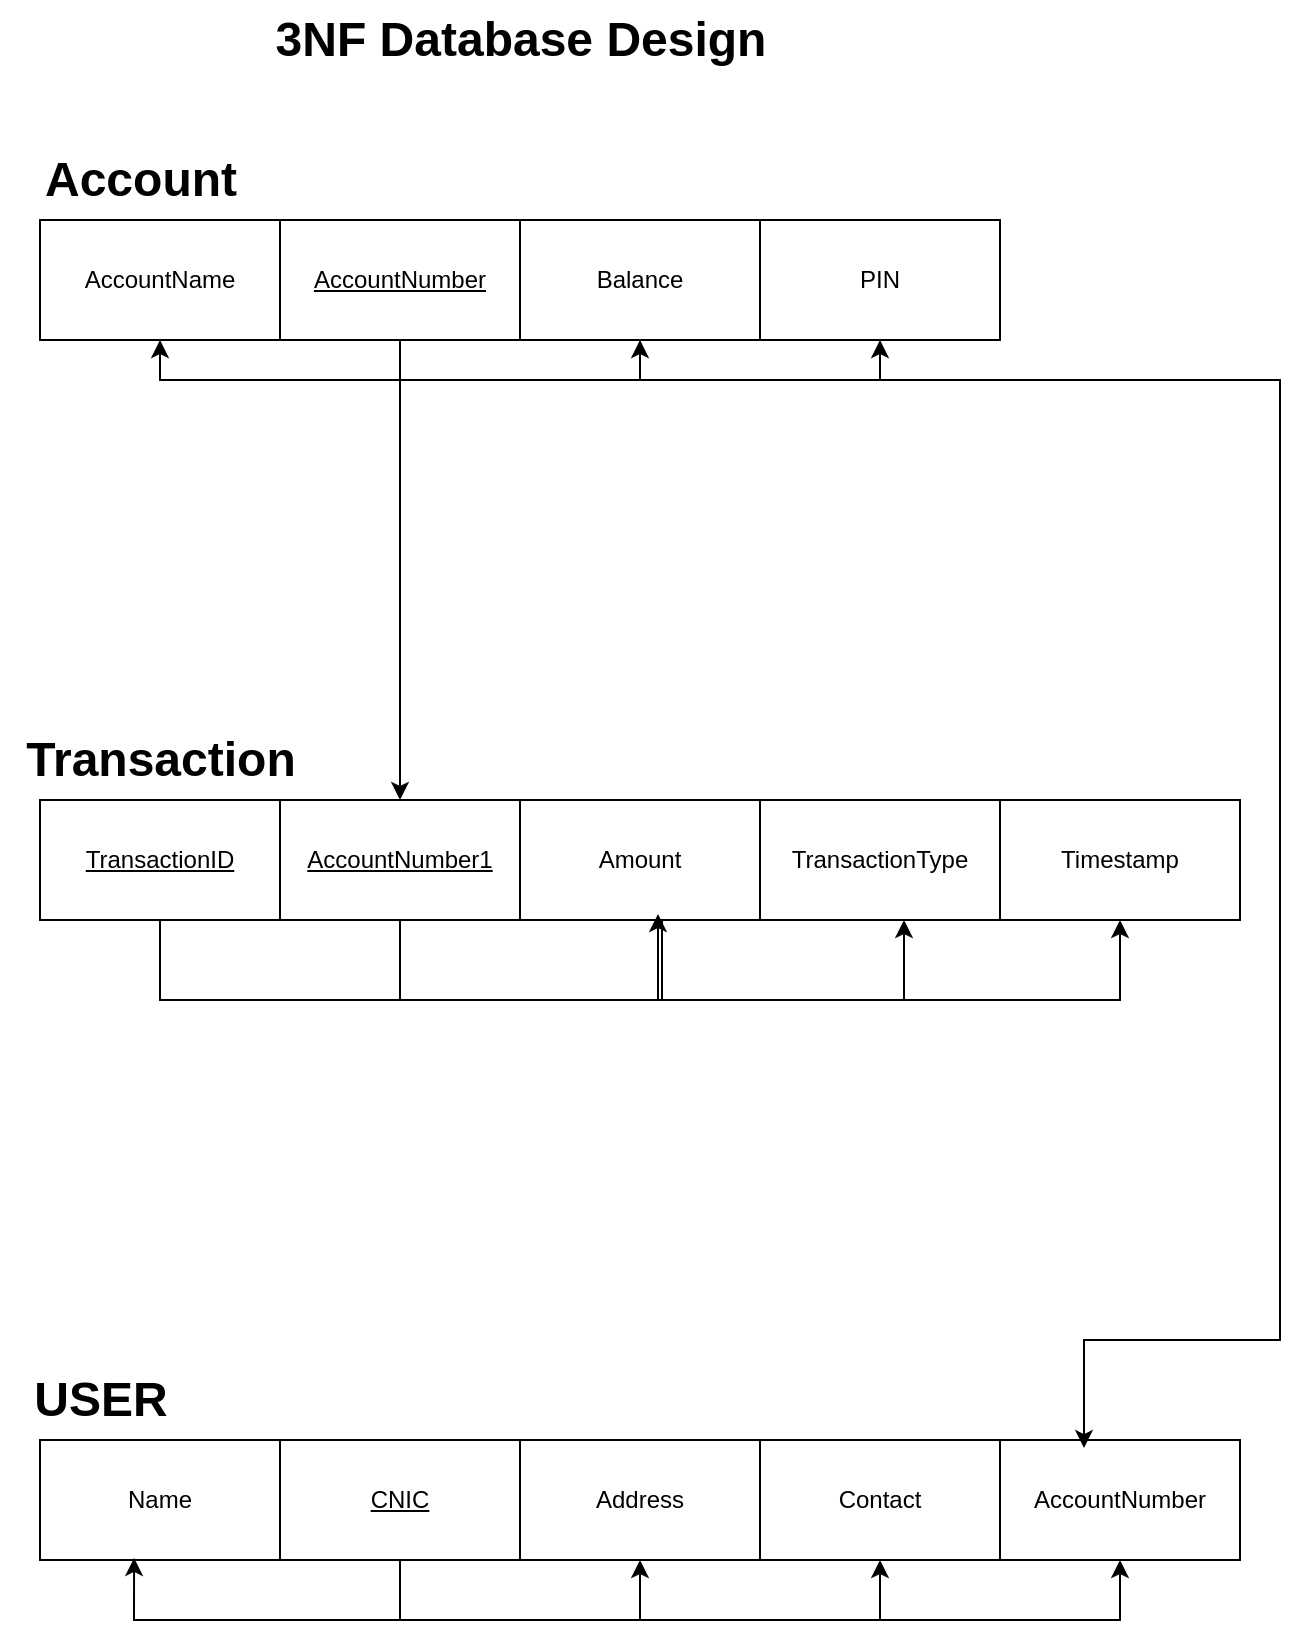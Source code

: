 <mxfile version="24.8.4">
  <diagram name="Page-1" id="PaHoSJtw0vRdKEdavUkK">
    <mxGraphModel dx="880" dy="468" grid="1" gridSize="10" guides="1" tooltips="1" connect="1" arrows="1" fold="1" page="1" pageScale="1" pageWidth="850" pageHeight="1100" math="0" shadow="0">
      <root>
        <mxCell id="0" />
        <mxCell id="1" parent="0" />
        <mxCell id="fsGJ0zqbrlUtm0BHuLHG-2" value="AccountName" style="rounded=0;whiteSpace=wrap;html=1;" vertex="1" parent="1">
          <mxGeometry x="170" y="150" width="120" height="60" as="geometry" />
        </mxCell>
        <mxCell id="fsGJ0zqbrlUtm0BHuLHG-25" style="edgeStyle=orthogonalEdgeStyle;rounded=0;orthogonalLoop=1;jettySize=auto;html=1;entryX=0.5;entryY=1;entryDx=0;entryDy=0;" edge="1" parent="1" source="fsGJ0zqbrlUtm0BHuLHG-3" target="fsGJ0zqbrlUtm0BHuLHG-5">
          <mxGeometry relative="1" as="geometry">
            <Array as="points">
              <mxPoint x="350" y="230" />
              <mxPoint x="470" y="230" />
            </Array>
          </mxGeometry>
        </mxCell>
        <mxCell id="fsGJ0zqbrlUtm0BHuLHG-26" style="edgeStyle=orthogonalEdgeStyle;rounded=0;orthogonalLoop=1;jettySize=auto;html=1;entryX=0.5;entryY=1;entryDx=0;entryDy=0;" edge="1" parent="1" source="fsGJ0zqbrlUtm0BHuLHG-3" target="fsGJ0zqbrlUtm0BHuLHG-6">
          <mxGeometry relative="1" as="geometry" />
        </mxCell>
        <mxCell id="fsGJ0zqbrlUtm0BHuLHG-27" style="edgeStyle=orthogonalEdgeStyle;rounded=0;orthogonalLoop=1;jettySize=auto;html=1;entryX=0.5;entryY=1;entryDx=0;entryDy=0;" edge="1" parent="1" source="fsGJ0zqbrlUtm0BHuLHG-3" target="fsGJ0zqbrlUtm0BHuLHG-2">
          <mxGeometry relative="1" as="geometry">
            <Array as="points">
              <mxPoint x="350" y="230" />
              <mxPoint x="230" y="230" />
            </Array>
          </mxGeometry>
        </mxCell>
        <mxCell id="fsGJ0zqbrlUtm0BHuLHG-28" style="edgeStyle=orthogonalEdgeStyle;rounded=0;orthogonalLoop=1;jettySize=auto;html=1;entryX=0.5;entryY=0;entryDx=0;entryDy=0;" edge="1" parent="1" source="fsGJ0zqbrlUtm0BHuLHG-3" target="fsGJ0zqbrlUtm0BHuLHG-8">
          <mxGeometry relative="1" as="geometry" />
        </mxCell>
        <mxCell id="fsGJ0zqbrlUtm0BHuLHG-3" value="&lt;u&gt;AccountNumber&lt;/u&gt;" style="rounded=0;whiteSpace=wrap;html=1;" vertex="1" parent="1">
          <mxGeometry x="290" y="150" width="120" height="60" as="geometry" />
        </mxCell>
        <mxCell id="fsGJ0zqbrlUtm0BHuLHG-5" value="Balance" style="rounded=0;whiteSpace=wrap;html=1;" vertex="1" parent="1">
          <mxGeometry x="410" y="150" width="120" height="60" as="geometry" />
        </mxCell>
        <mxCell id="fsGJ0zqbrlUtm0BHuLHG-6" value="PIN" style="rounded=0;whiteSpace=wrap;html=1;" vertex="1" parent="1">
          <mxGeometry x="530" y="150" width="120" height="60" as="geometry" />
        </mxCell>
        <mxCell id="fsGJ0zqbrlUtm0BHuLHG-33" style="edgeStyle=orthogonalEdgeStyle;rounded=0;orthogonalLoop=1;jettySize=auto;html=1;entryX=0.5;entryY=1;entryDx=0;entryDy=0;" edge="1" parent="1" source="fsGJ0zqbrlUtm0BHuLHG-7" target="fsGJ0zqbrlUtm0BHuLHG-18">
          <mxGeometry relative="1" as="geometry">
            <Array as="points">
              <mxPoint x="230" y="540" />
              <mxPoint x="710" y="540" />
            </Array>
          </mxGeometry>
        </mxCell>
        <mxCell id="fsGJ0zqbrlUtm0BHuLHG-7" value="&lt;u&gt;TransactionID&lt;/u&gt;" style="rounded=0;whiteSpace=wrap;html=1;" vertex="1" parent="1">
          <mxGeometry x="170" y="440" width="120" height="60" as="geometry" />
        </mxCell>
        <mxCell id="fsGJ0zqbrlUtm0BHuLHG-30" style="edgeStyle=orthogonalEdgeStyle;rounded=0;orthogonalLoop=1;jettySize=auto;html=1;entryX=0.583;entryY=1;entryDx=0;entryDy=0;entryPerimeter=0;endArrow=none;endFill=0;" edge="1" parent="1" source="fsGJ0zqbrlUtm0BHuLHG-8" target="fsGJ0zqbrlUtm0BHuLHG-9">
          <mxGeometry relative="1" as="geometry">
            <mxPoint x="480" y="510" as="targetPoint" />
            <Array as="points">
              <mxPoint x="350" y="540" />
              <mxPoint x="481" y="540" />
            </Array>
          </mxGeometry>
        </mxCell>
        <mxCell id="fsGJ0zqbrlUtm0BHuLHG-8" value="&lt;u&gt;AccountNumber1&lt;/u&gt;" style="rounded=0;whiteSpace=wrap;html=1;" vertex="1" parent="1">
          <mxGeometry x="290" y="440" width="120" height="60" as="geometry" />
        </mxCell>
        <mxCell id="fsGJ0zqbrlUtm0BHuLHG-9" value="Amount" style="rounded=0;whiteSpace=wrap;html=1;" vertex="1" parent="1">
          <mxGeometry x="410" y="440" width="120" height="60" as="geometry" />
        </mxCell>
        <mxCell id="fsGJ0zqbrlUtm0BHuLHG-10" value="TransactionType" style="rounded=0;whiteSpace=wrap;html=1;" vertex="1" parent="1">
          <mxGeometry x="530" y="440" width="120" height="60" as="geometry" />
        </mxCell>
        <mxCell id="fsGJ0zqbrlUtm0BHuLHG-11" value="Name" style="rounded=0;whiteSpace=wrap;html=1;" vertex="1" parent="1">
          <mxGeometry x="170" y="760" width="120" height="60" as="geometry" />
        </mxCell>
        <mxCell id="fsGJ0zqbrlUtm0BHuLHG-21" style="edgeStyle=orthogonalEdgeStyle;rounded=0;orthogonalLoop=1;jettySize=auto;html=1;entryX=0.5;entryY=1;entryDx=0;entryDy=0;" edge="1" parent="1" source="fsGJ0zqbrlUtm0BHuLHG-12" target="fsGJ0zqbrlUtm0BHuLHG-13">
          <mxGeometry relative="1" as="geometry">
            <mxPoint x="470" y="890" as="targetPoint" />
            <Array as="points">
              <mxPoint x="350" y="850" />
              <mxPoint x="470" y="850" />
            </Array>
          </mxGeometry>
        </mxCell>
        <mxCell id="fsGJ0zqbrlUtm0BHuLHG-22" style="edgeStyle=orthogonalEdgeStyle;rounded=0;orthogonalLoop=1;jettySize=auto;html=1;entryX=0.5;entryY=1;entryDx=0;entryDy=0;" edge="1" parent="1" source="fsGJ0zqbrlUtm0BHuLHG-12" target="fsGJ0zqbrlUtm0BHuLHG-14">
          <mxGeometry relative="1" as="geometry">
            <Array as="points">
              <mxPoint x="350" y="850" />
              <mxPoint x="590" y="850" />
            </Array>
          </mxGeometry>
        </mxCell>
        <mxCell id="fsGJ0zqbrlUtm0BHuLHG-23" style="edgeStyle=orthogonalEdgeStyle;rounded=0;orthogonalLoop=1;jettySize=auto;html=1;entryX=0.5;entryY=1;entryDx=0;entryDy=0;" edge="1" parent="1" source="fsGJ0zqbrlUtm0BHuLHG-12" target="fsGJ0zqbrlUtm0BHuLHG-20">
          <mxGeometry relative="1" as="geometry">
            <Array as="points">
              <mxPoint x="350" y="850" />
              <mxPoint x="710" y="850" />
            </Array>
          </mxGeometry>
        </mxCell>
        <mxCell id="fsGJ0zqbrlUtm0BHuLHG-12" value="&lt;u&gt;CNIC&lt;/u&gt;" style="rounded=0;whiteSpace=wrap;html=1;" vertex="1" parent="1">
          <mxGeometry x="290" y="760" width="120" height="60" as="geometry" />
        </mxCell>
        <mxCell id="fsGJ0zqbrlUtm0BHuLHG-13" value="Address" style="rounded=0;whiteSpace=wrap;html=1;" vertex="1" parent="1">
          <mxGeometry x="410" y="760" width="120" height="60" as="geometry" />
        </mxCell>
        <mxCell id="fsGJ0zqbrlUtm0BHuLHG-14" value="Contact" style="rounded=0;whiteSpace=wrap;html=1;" vertex="1" parent="1">
          <mxGeometry x="530" y="760" width="120" height="60" as="geometry" />
        </mxCell>
        <mxCell id="fsGJ0zqbrlUtm0BHuLHG-15" value="Account" style="text;strokeColor=none;fillColor=none;html=1;fontSize=24;fontStyle=1;verticalAlign=middle;align=center;" vertex="1" parent="1">
          <mxGeometry x="170" y="110" width="100" height="40" as="geometry" />
        </mxCell>
        <mxCell id="fsGJ0zqbrlUtm0BHuLHG-16" value="Transaction" style="text;strokeColor=none;fillColor=none;html=1;fontSize=24;fontStyle=1;verticalAlign=middle;align=center;" vertex="1" parent="1">
          <mxGeometry x="180" y="400" width="100" height="40" as="geometry" />
        </mxCell>
        <mxCell id="fsGJ0zqbrlUtm0BHuLHG-17" value="3NF Database Design" style="text;strokeColor=none;fillColor=none;html=1;fontSize=24;fontStyle=1;verticalAlign=middle;align=center;" vertex="1" parent="1">
          <mxGeometry x="360" y="40" width="100" height="40" as="geometry" />
        </mxCell>
        <mxCell id="fsGJ0zqbrlUtm0BHuLHG-18" value="Timestamp" style="rounded=0;whiteSpace=wrap;html=1;" vertex="1" parent="1">
          <mxGeometry x="650" y="440" width="120" height="60" as="geometry" />
        </mxCell>
        <mxCell id="fsGJ0zqbrlUtm0BHuLHG-19" value="USER" style="text;strokeColor=none;fillColor=none;html=1;fontSize=24;fontStyle=1;verticalAlign=middle;align=center;" vertex="1" parent="1">
          <mxGeometry x="150" y="720" width="100" height="40" as="geometry" />
        </mxCell>
        <mxCell id="fsGJ0zqbrlUtm0BHuLHG-20" value="AccountNumber" style="rounded=0;whiteSpace=wrap;html=1;" vertex="1" parent="1">
          <mxGeometry x="650" y="760" width="120" height="60" as="geometry" />
        </mxCell>
        <mxCell id="fsGJ0zqbrlUtm0BHuLHG-24" style="edgeStyle=orthogonalEdgeStyle;rounded=0;orthogonalLoop=1;jettySize=auto;html=1;entryX=0.392;entryY=0.983;entryDx=0;entryDy=0;entryPerimeter=0;" edge="1" parent="1" source="fsGJ0zqbrlUtm0BHuLHG-12" target="fsGJ0zqbrlUtm0BHuLHG-11">
          <mxGeometry relative="1" as="geometry">
            <Array as="points">
              <mxPoint x="350" y="850" />
              <mxPoint x="217" y="850" />
            </Array>
          </mxGeometry>
        </mxCell>
        <mxCell id="fsGJ0zqbrlUtm0BHuLHG-29" style="edgeStyle=orthogonalEdgeStyle;rounded=0;orthogonalLoop=1;jettySize=auto;html=1;entryX=0.575;entryY=0.95;entryDx=0;entryDy=0;entryPerimeter=0;" edge="1" parent="1" source="fsGJ0zqbrlUtm0BHuLHG-7" target="fsGJ0zqbrlUtm0BHuLHG-9">
          <mxGeometry relative="1" as="geometry">
            <Array as="points">
              <mxPoint x="230" y="540" />
              <mxPoint x="479" y="540" />
            </Array>
          </mxGeometry>
        </mxCell>
        <mxCell id="fsGJ0zqbrlUtm0BHuLHG-31" style="edgeStyle=orthogonalEdgeStyle;rounded=0;orthogonalLoop=1;jettySize=auto;html=1;" edge="1" parent="1" source="fsGJ0zqbrlUtm0BHuLHG-7">
          <mxGeometry relative="1" as="geometry">
            <mxPoint x="602" y="500" as="targetPoint" />
            <Array as="points">
              <mxPoint x="230" y="540" />
              <mxPoint x="602" y="540" />
            </Array>
          </mxGeometry>
        </mxCell>
        <mxCell id="fsGJ0zqbrlUtm0BHuLHG-34" style="edgeStyle=orthogonalEdgeStyle;rounded=0;orthogonalLoop=1;jettySize=auto;html=1;entryX=0.35;entryY=0.067;entryDx=0;entryDy=0;entryPerimeter=0;" edge="1" parent="1" source="fsGJ0zqbrlUtm0BHuLHG-3" target="fsGJ0zqbrlUtm0BHuLHG-20">
          <mxGeometry relative="1" as="geometry">
            <Array as="points">
              <mxPoint x="350" y="230" />
              <mxPoint x="790" y="230" />
              <mxPoint x="790" y="710" />
              <mxPoint x="692" y="710" />
            </Array>
          </mxGeometry>
        </mxCell>
      </root>
    </mxGraphModel>
  </diagram>
</mxfile>
